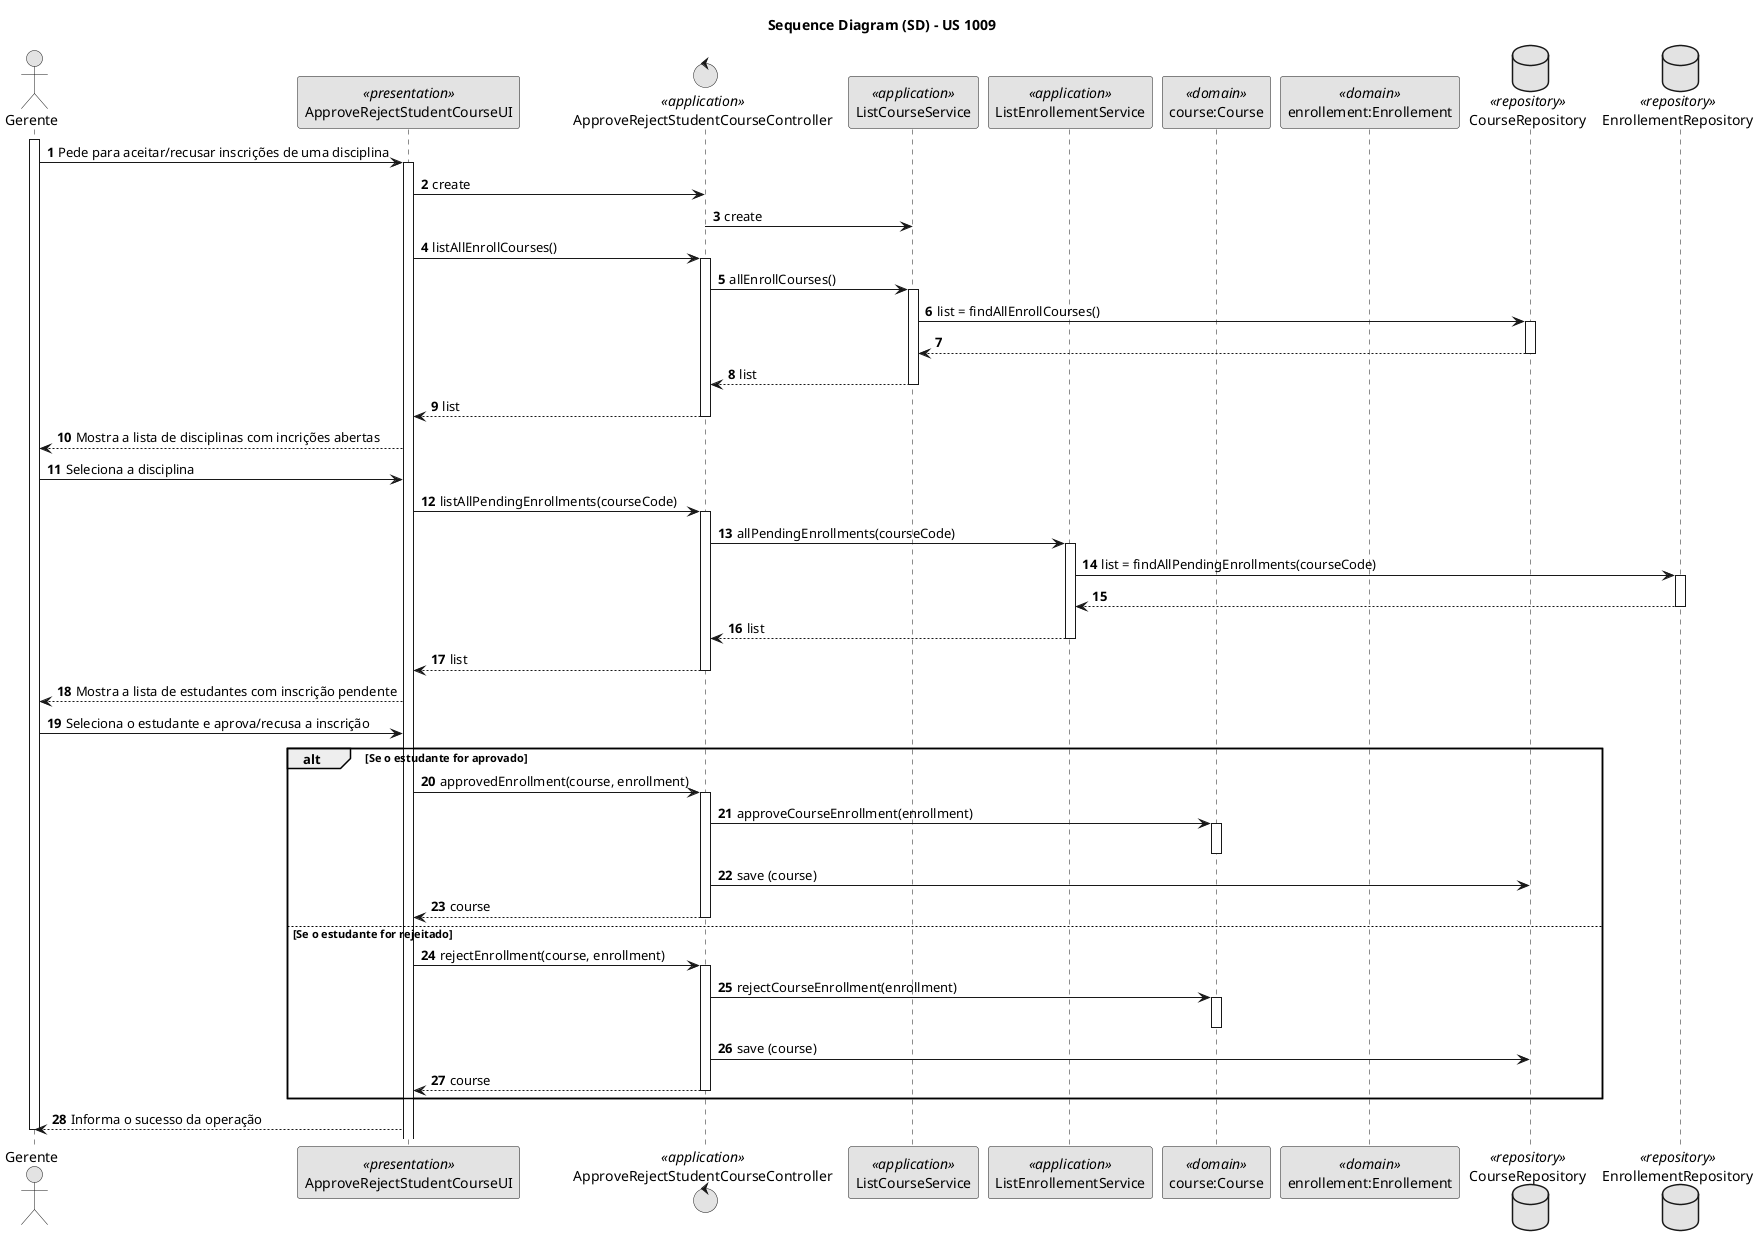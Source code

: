 @startuml
skinparam monochrome true
skinparam packageStyle rectangle
skinparam shadowing false

title Sequence Diagram (SD) - US 1009
autonumber

actor Gerente as Actor
participant ApproveRejectStudentCourseUI as UI <<presentation>>
control ApproveRejectStudentCourseController as Controller <<application>>
participant ListCourseService as CourseService <<application>>
participant ListEnrollementService as EnrollementService <<application>>
participant "course:Course" as CourseDomain <<domain>>
participant "enrollement:Enrollement" as EnrollementDomain <<domain>>
database CourseRepository as CourseRepository <<repository>>
database EnrollementRepository as EnrollementRepository <<repository>>

activate Actor
    Actor -> UI : Pede para aceitar/recusar inscrições de uma disciplina
    activate UI
        UI -> Controller : create
        Controller -> CourseService : create

        UI -> Controller : listAllEnrollCourses()
        activate Controller

        Controller -> CourseService : allEnrollCourses()
        activate CourseService

        CourseService -> CourseRepository : list = findAllEnrollCourses()
        activate CourseRepository
        CourseRepository --> CourseService :
        deactivate CourseRepository
        CourseService --> Controller : list
        deactivate CourseService
        Controller --> UI : list
        deactivate Controller

        UI --> Actor : Mostra a lista de disciplinas com incrições abertas

        Actor -> UI : Seleciona a disciplina

        UI -> Controller : listAllPendingEnrollments(courseCode)
        activate Controller

        Controller -> EnrollementService : allPendingEnrollments(courseCode)
        activate EnrollementService

        EnrollementService -> EnrollementRepository : list = findAllPendingEnrollments(courseCode)
        activate EnrollementRepository
        EnrollementRepository --> EnrollementService :
        deactivate EnrollementRepository
        EnrollementService --> Controller : list
        deactivate EnrollementService
        Controller --> UI : list
        deactivate Controller

        UI --> Actor : Mostra a lista de estudantes com inscrição pendente

        Actor -> UI : Seleciona o estudante e aprova/recusa a inscrição

        alt Se o estudante for aprovado
            UI -> Controller : approvedEnrollment(course, enrollment)
            activate Controller

            Controller -> CourseDomain : approveCourseEnrollment(enrollment)
            activate CourseDomain
            deactivate CourseDomain

            Controller -> CourseRepository : save (course)

            Controller --> UI : course
            deactivate Controller

        else Se o estudante for rejeitado
            UI -> Controller : rejectEnrollment(course, enrollment)
            activate Controller

            Controller -> CourseDomain : rejectCourseEnrollment(enrollment)
            activate CourseDomain
            deactivate CourseDomain

            Controller -> CourseRepository : save (course)

            Controller --> UI : course
            deactivate Controller
        end

        UI --> Actor : Informa o sucesso da operação
deactivate Actor

@enduml